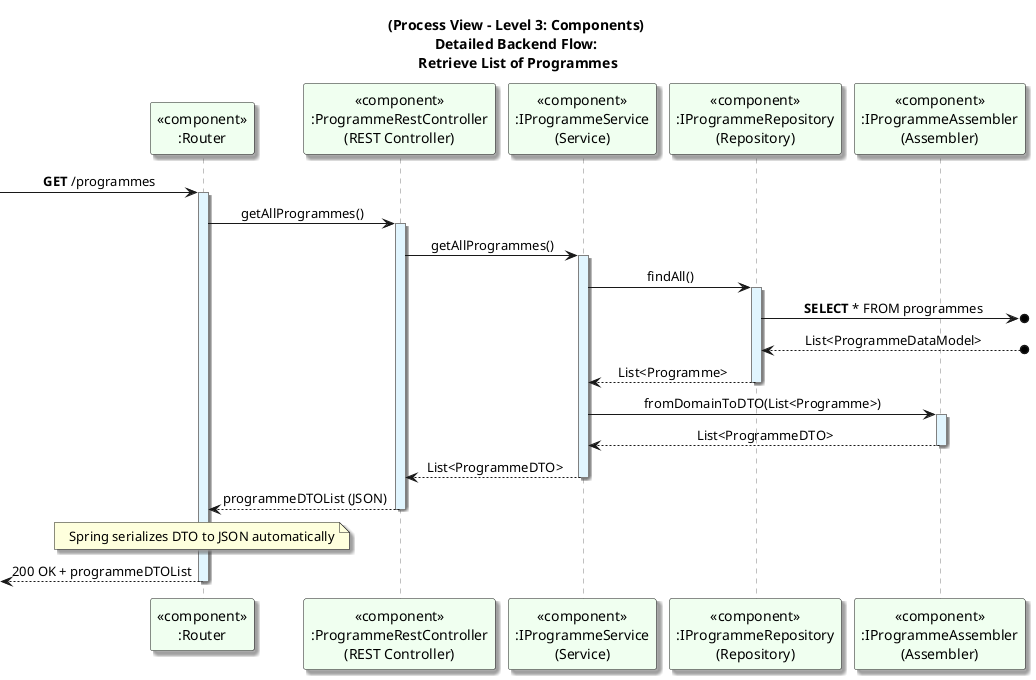 @startuml
title (Process View - Level 3: Components)\nDetailed Backend Flow:\n Retrieve List of Programmes

skinparam sequence {
    LifeLineBorderColor Grey
    LifeLineBackgroundColor #E1F5FE
}
skinparam defaultTextAlignment center
skinparam shadowing true

participant "<<component>>\n:Router" as Router #honeydew
participant "<<component>>\n:ProgrammeRestController\n(REST Controller)" as Controller #honeydew
participant "<<component>>\n:IProgrammeService\n(Service)" as Service #honeydew
participant "<<component>>\n:IProgrammeRepository\n(Repository)" as Repository #honeydew
participant "<<component>>\n:IProgrammeAssembler\n(Assembler)" as Assembler #honeydew

-> Router: **GET** /programmes
activate Router

Router -> Controller: getAllProgrammes()
activate Controller

Controller -> Service: getAllProgrammes()
activate Service

Service -> Repository: findAll()
activate Repository

Repository ->o]: **SELECT** * FROM programmes

Repository <--o]: List<ProgrammeDataModel>

Repository --> Service: List<Programme>
deactivate Repository

Service -> Assembler: fromDomainToDTO(List<Programme>)
activate Assembler

Assembler --> Service: List<ProgrammeDTO>
deactivate Assembler
Service --> Controller: List<ProgrammeDTO>
deactivate Service

Controller --> Router: programmeDTOList (JSON)
deactivate Controller

note over Router
Spring serializes DTO to JSON automatically
end note

<-- Router: 200 OK + programmeDTOList
deactivate Router

@enduml
